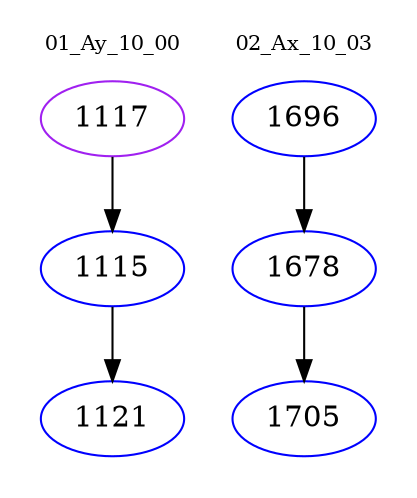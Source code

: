 digraph{
subgraph cluster_0 {
color = white
label = "01_Ay_10_00";
fontsize=10;
T0_1117 [label="1117", color="purple"]
T0_1117 -> T0_1115 [color="black"]
T0_1115 [label="1115", color="blue"]
T0_1115 -> T0_1121 [color="black"]
T0_1121 [label="1121", color="blue"]
}
subgraph cluster_1 {
color = white
label = "02_Ax_10_03";
fontsize=10;
T1_1696 [label="1696", color="blue"]
T1_1696 -> T1_1678 [color="black"]
T1_1678 [label="1678", color="blue"]
T1_1678 -> T1_1705 [color="black"]
T1_1705 [label="1705", color="blue"]
}
}
